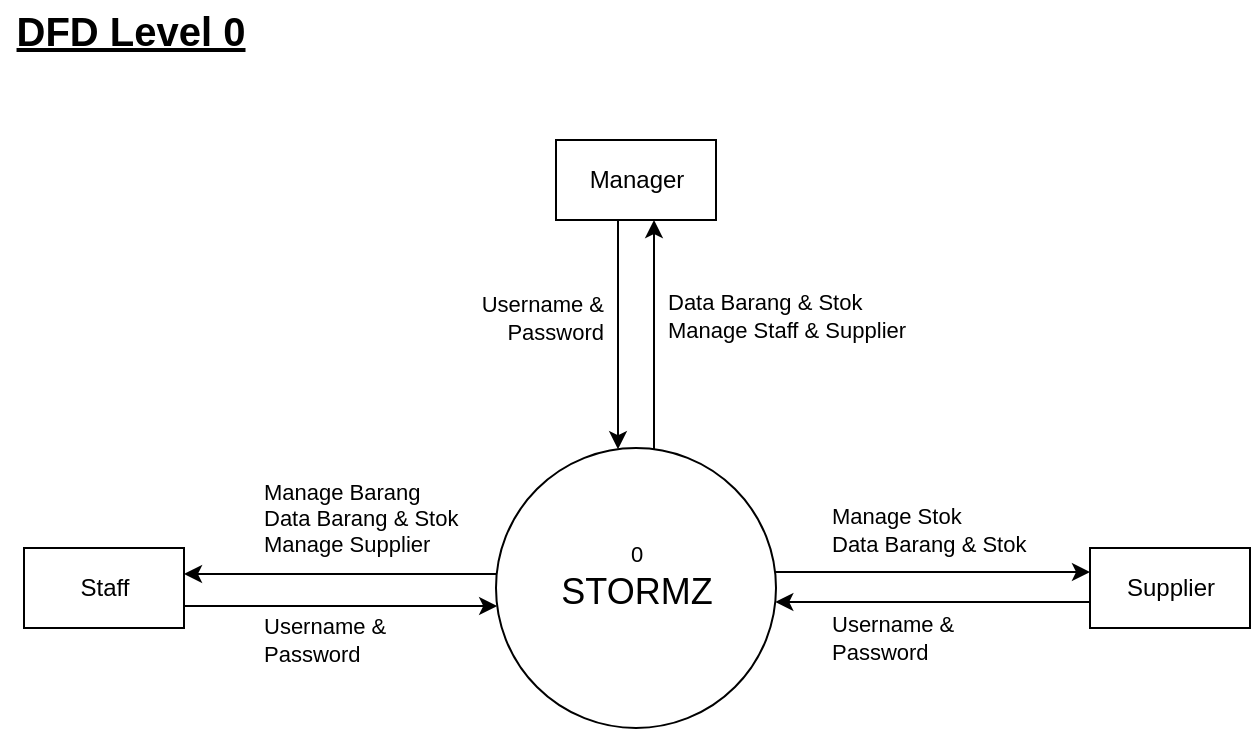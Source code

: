 <mxfile version="13.9.9" type="device" pages="5"><diagram id="FHvxOBt7of5YTOeRPzZu" name="Level 0"><mxGraphModel dx="1092" dy="504" grid="1" gridSize="10" guides="1" tooltips="1" connect="1" arrows="1" fold="1" page="0" pageScale="1" pageWidth="850" pageHeight="1100" math="0" shadow="0"><root><mxCell id="0"/><mxCell id="1" parent="0"/><mxCell id="6tpezRyLMS54D_x0qvCi-1" style="edgeStyle=orthogonalEdgeStyle;rounded=0;orthogonalLoop=1;jettySize=auto;html=1;" parent="1" source="L08l3dMcR2y_qDYhehfG-1" target="L08l3dMcR2y_qDYhehfG-14" edge="1"><mxGeometry relative="1" as="geometry"><Array as="points"><mxPoint x="349" y="216"/><mxPoint x="349" y="216"/></Array></mxGeometry></mxCell><mxCell id="6tpezRyLMS54D_x0qvCi-13" value="Username &amp;amp;&lt;br&gt;Password" style="edgeLabel;html=1;align=right;verticalAlign=middle;resizable=0;points=[];" parent="6tpezRyLMS54D_x0qvCi-1" vertex="1" connectable="0"><mxGeometry x="-0.207" relative="1" as="geometry"><mxPoint x="-6.97" y="3.48" as="offset"/></mxGeometry></mxCell><mxCell id="L08l3dMcR2y_qDYhehfG-1" value="Manager" style="html=1;dashed=0;whitespace=wrap;" parent="1" vertex="1"><mxGeometry x="318" y="110" width="80" height="40" as="geometry"/></mxCell><mxCell id="6tpezRyLMS54D_x0qvCi-3" style="edgeStyle=orthogonalEdgeStyle;rounded=0;orthogonalLoop=1;jettySize=auto;html=1;" parent="1" source="L08l3dMcR2y_qDYhehfG-2" target="L08l3dMcR2y_qDYhehfG-14" edge="1"><mxGeometry relative="1" as="geometry"><Array as="points"><mxPoint x="207" y="343"/><mxPoint x="207" y="343"/></Array></mxGeometry></mxCell><mxCell id="6tpezRyLMS54D_x0qvCi-8" value="Username &amp;amp;&lt;br&gt;Password" style="edgeLabel;html=1;align=left;verticalAlign=middle;resizable=0;points=[];" parent="6tpezRyLMS54D_x0qvCi-3" vertex="1" connectable="0"><mxGeometry x="0.198" y="-1" relative="1" as="geometry"><mxPoint x="-55.79" y="15.97" as="offset"/></mxGeometry></mxCell><mxCell id="L08l3dMcR2y_qDYhehfG-2" value="Staff" style="html=1;dashed=0;whitespace=wrap;" parent="1" vertex="1"><mxGeometry x="52" y="314" width="80" height="40" as="geometry"/></mxCell><mxCell id="6tpezRyLMS54D_x0qvCi-6" value="" style="edgeStyle=orthogonalEdgeStyle;rounded=0;orthogonalLoop=1;jettySize=auto;html=1;" parent="1" source="L08l3dMcR2y_qDYhehfG-3" target="L08l3dMcR2y_qDYhehfG-14" edge="1"><mxGeometry x="0.042" y="15" relative="1" as="geometry"><Array as="points"><mxPoint x="503" y="341"/><mxPoint x="503" y="341"/></Array><mxPoint as="offset"/></mxGeometry></mxCell><mxCell id="6tpezRyLMS54D_x0qvCi-11" value="Username &amp;amp;&lt;br&gt;Password" style="edgeLabel;html=1;align=left;verticalAlign=middle;resizable=0;points=[];" parent="6tpezRyLMS54D_x0qvCi-6" vertex="1" connectable="0"><mxGeometry x="-0.169" y="1" relative="1" as="geometry"><mxPoint x="-65.48" y="16.97" as="offset"/></mxGeometry></mxCell><mxCell id="L08l3dMcR2y_qDYhehfG-3" value="Supplier" style="html=1;dashed=0;whitespace=wrap;" parent="1" vertex="1"><mxGeometry x="585" y="314" width="80" height="40" as="geometry"/></mxCell><mxCell id="L08l3dMcR2y_qDYhehfG-4" value="DFD Level 0" style="text;html=1;align=center;verticalAlign=middle;resizable=0;points=[];autosize=1;fontSize=20;fontStyle=5" parent="1" vertex="1"><mxGeometry x="40" y="40" width="130" height="30" as="geometry"/></mxCell><mxCell id="6tpezRyLMS54D_x0qvCi-2" style="edgeStyle=orthogonalEdgeStyle;rounded=0;orthogonalLoop=1;jettySize=auto;html=1;" parent="1" source="L08l3dMcR2y_qDYhehfG-14" target="L08l3dMcR2y_qDYhehfG-1" edge="1"><mxGeometry relative="1" as="geometry"><Array as="points"><mxPoint x="367" y="209"/><mxPoint x="367" y="209"/></Array></mxGeometry></mxCell><mxCell id="6tpezRyLMS54D_x0qvCi-14" value="Data Barang &amp;amp; Stok&lt;br&gt;Manage Staff &amp;amp; Supplier" style="edgeLabel;html=1;align=left;verticalAlign=middle;resizable=0;points=[];" parent="6tpezRyLMS54D_x0qvCi-2" vertex="1" connectable="0"><mxGeometry x="0.146" y="-2" relative="1" as="geometry"><mxPoint x="2.97" y="-1.07" as="offset"/></mxGeometry></mxCell><mxCell id="6tpezRyLMS54D_x0qvCi-5" style="edgeStyle=orthogonalEdgeStyle;rounded=0;orthogonalLoop=1;jettySize=auto;html=1;" parent="1" source="L08l3dMcR2y_qDYhehfG-14" edge="1"><mxGeometry relative="1" as="geometry"><mxPoint x="132" y="327" as="targetPoint"/><Array as="points"><mxPoint x="132" y="327"/></Array></mxGeometry></mxCell><mxCell id="6tpezRyLMS54D_x0qvCi-9" value="Manage Barang&lt;br&gt;Data Barang &amp;amp; Stok&lt;br&gt;Manage Supplier" style="edgeLabel;html=1;align=left;verticalAlign=middle;resizable=0;points=[];" parent="6tpezRyLMS54D_x0qvCi-5" vertex="1" connectable="0"><mxGeometry x="-0.253" y="1" relative="1" as="geometry"><mxPoint x="-59.73" y="-29.03" as="offset"/></mxGeometry></mxCell><mxCell id="6tpezRyLMS54D_x0qvCi-7" value="" style="edgeStyle=orthogonalEdgeStyle;rounded=0;orthogonalLoop=1;jettySize=auto;html=1;" parent="1" source="L08l3dMcR2y_qDYhehfG-14" edge="1"><mxGeometry x="-0.004" y="12" relative="1" as="geometry"><mxPoint x="585" y="326" as="targetPoint"/><Array as="points"><mxPoint x="585" y="326"/></Array><mxPoint as="offset"/></mxGeometry></mxCell><mxCell id="6tpezRyLMS54D_x0qvCi-12" value="Manage Stok&lt;br&gt;Data Barang &amp;amp; Stok" style="edgeLabel;html=1;align=left;verticalAlign=middle;resizable=0;points=[];" parent="6tpezRyLMS54D_x0qvCi-7" vertex="1" connectable="0"><mxGeometry x="-0.094" relative="1" as="geometry"><mxPoint x="-44.58" y="-21" as="offset"/></mxGeometry></mxCell><mxCell id="L08l3dMcR2y_qDYhehfG-14" value="&lt;font style=&quot;line-height: 60%&quot;&gt;&lt;sup&gt;&lt;font style=&quot;font-size: 11px&quot;&gt;0&lt;/font&gt;&lt;/sup&gt;&lt;span style=&quot;line-height: 100%&quot;&gt;&lt;br&gt;&lt;font style=&quot;font-size: 18px&quot;&gt;STORMZ&lt;/font&gt;&lt;br&gt;&lt;/span&gt;&lt;/font&gt;" style="shape=ellipse;html=1;dashed=0;whitespace=wrap;perimeter=ellipsePerimeter;verticalAlign=middle;labelPosition=center;verticalLabelPosition=middle;align=center;labelBorderColor=none;spacingTop=-10;" parent="1" vertex="1"><mxGeometry x="288" y="264" width="140" height="140" as="geometry"/></mxCell></root></mxGraphModel></diagram><diagram id="f78MFFLU58AVMR8_jAeA" name="Level 1 Sub 0"><mxGraphModel dx="1092" dy="504" grid="1" gridSize="10" guides="1" tooltips="1" connect="1" arrows="1" fold="1" page="0" pageScale="1" pageWidth="850" pageHeight="1100" math="0" shadow="0"><root><mxCell id="Y4Qnoz7vpMHuQj-UgHrB-0"/><mxCell id="Y4Qnoz7vpMHuQj-UgHrB-1" parent="Y4Qnoz7vpMHuQj-UgHrB-0"/><mxCell id="Y4Qnoz7vpMHuQj-UgHrB-2" value="DFD Level 1 (Sub Process 0)" style="text;html=1;align=center;verticalAlign=middle;resizable=0;points=[];autosize=1;fontSize=20;fontStyle=5" parent="Y4Qnoz7vpMHuQj-UgHrB-1" vertex="1"><mxGeometry x="40" y="40" width="290" height="30" as="geometry"/></mxCell><mxCell id="xAUbIQ1e13kXzVeSm0HY-1" style="edgeStyle=orthogonalEdgeStyle;rounded=0;orthogonalLoop=1;jettySize=auto;html=1;entryX=0.5;entryY=0;entryDx=0;entryDy=0;" parent="Y4Qnoz7vpMHuQj-UgHrB-1" source="PbFv0o5CF85kYezNQ7JS-0" target="8ORQtaAga5JCYduWt8EJ-0" edge="1"><mxGeometry relative="1" as="geometry"/></mxCell><mxCell id="PbFv0o5CF85kYezNQ7JS-0" value="Manager" style="html=1;dashed=0;whitespace=wrap;" parent="Y4Qnoz7vpMHuQj-UgHrB-1" vertex="1"><mxGeometry x="360" y="140" width="80" height="40" as="geometry"/></mxCell><mxCell id="xAUbIQ1e13kXzVeSm0HY-3" style="edgeStyle=orthogonalEdgeStyle;rounded=0;orthogonalLoop=1;jettySize=auto;html=1;entryX=0;entryY=0.4;entryDx=0;entryDy=0;entryPerimeter=0;" parent="Y4Qnoz7vpMHuQj-UgHrB-1" source="PbFv0o5CF85kYezNQ7JS-1" target="8ORQtaAga5JCYduWt8EJ-0" edge="1"><mxGeometry relative="1" as="geometry"><Array as="points"><mxPoint x="130" y="296"/></Array></mxGeometry></mxCell><mxCell id="PbFv0o5CF85kYezNQ7JS-1" value="Staff" style="html=1;dashed=0;whitespace=wrap;" parent="Y4Qnoz7vpMHuQj-UgHrB-1" vertex="1"><mxGeometry x="90" y="140" width="80" height="40" as="geometry"/></mxCell><mxCell id="xAUbIQ1e13kXzVeSm0HY-5" style="edgeStyle=orthogonalEdgeStyle;rounded=0;orthogonalLoop=1;jettySize=auto;html=1;entryX=0.993;entryY=0.379;entryDx=0;entryDy=0;entryPerimeter=0;" parent="Y4Qnoz7vpMHuQj-UgHrB-1" source="PbFv0o5CF85kYezNQ7JS-2" target="8ORQtaAga5JCYduWt8EJ-0" edge="1"><mxGeometry relative="1" as="geometry"><Array as="points"><mxPoint x="670" y="293"/></Array></mxGeometry></mxCell><mxCell id="PbFv0o5CF85kYezNQ7JS-2" value="Supplier" style="html=1;dashed=0;whitespace=wrap;" parent="Y4Qnoz7vpMHuQj-UgHrB-1" vertex="1"><mxGeometry x="630" y="140" width="80" height="40" as="geometry"/></mxCell><mxCell id="xAUbIQ1e13kXzVeSm0HY-4" style="edgeStyle=orthogonalEdgeStyle;rounded=0;orthogonalLoop=1;jettySize=auto;html=1;entryX=0.5;entryY=0;entryDx=0;entryDy=0;" parent="Y4Qnoz7vpMHuQj-UgHrB-1" source="8ORQtaAga5JCYduWt8EJ-0" target="8ORQtaAga5JCYduWt8EJ-2" edge="1"><mxGeometry relative="1" as="geometry"/></mxCell><mxCell id="8ORQtaAga5JCYduWt8EJ-0" value="&lt;font style=&quot;line-height: 60%&quot;&gt;&lt;span style=&quot;line-height: 160%&quot;&gt;&lt;span style=&quot;font-size: 11px&quot;&gt;1&lt;/span&gt;&lt;br&gt;&lt;font style=&quot;font-size: 18px&quot;&gt;&lt;font&gt;Sign-In&lt;/font&gt;&lt;/font&gt;&lt;br&gt;&lt;/span&gt;&lt;/font&gt;" style="shape=ellipse;html=1;dashed=0;whitespace=wrap;perimeter=ellipsePerimeter;verticalAlign=middle;labelPosition=center;verticalLabelPosition=middle;align=center;labelBorderColor=none;spacingTop=-14;" parent="Y4Qnoz7vpMHuQj-UgHrB-1" vertex="1"><mxGeometry x="330" y="240" width="140" height="140" as="geometry"/></mxCell><mxCell id="8ORQtaAga5JCYduWt8EJ-2" value="&lt;font style=&quot;font-size: 18px&quot;&gt;1&amp;nbsp; &amp;nbsp; tb_user&lt;/font&gt;" style="html=1;dashed=0;whitespace=wrap;shape=mxgraph.dfd.dataStoreID;align=left;spacingLeft=3;points=[[0,0],[0.5,0],[1,0],[0,0.5],[1,0.5],[0,1],[0.5,1],[1,1]];fontSize=3;" parent="Y4Qnoz7vpMHuQj-UgHrB-1" vertex="1"><mxGeometry x="345.5" y="410" width="109" height="30" as="geometry"/></mxCell></root></mxGraphModel></diagram><diagram id="ThQd6tiaBeqEmxM4lrNM" name="Level 2 Sub 1"><mxGraphModel dx="2608" dy="1076" grid="1" gridSize="10" guides="1" tooltips="1" connect="1" arrows="1" fold="1" page="0" pageScale="1" pageWidth="850" pageHeight="1100" math="0" shadow="0"><root><mxCell id="JxGmNmbJtD4F2JA0Vycz-0"/><mxCell id="JxGmNmbJtD4F2JA0Vycz-1" parent="JxGmNmbJtD4F2JA0Vycz-0"/><mxCell id="P3GbTzdiP19wstF84NTk-0" value="DFD Level 2 (Sub Process 1)" style="text;html=1;align=center;verticalAlign=middle;resizable=0;points=[];autosize=1;fontSize=20;fontStyle=5" parent="JxGmNmbJtD4F2JA0Vycz-1" vertex="1"><mxGeometry x="30" y="40" width="290" height="30" as="geometry"/></mxCell><mxCell id="6CKaRoW5QneXA2bA7UHJ-2" value="&lt;font style=&quot;font-size: 18px&quot;&gt;1&amp;nbsp; &amp;nbsp; tb_user&lt;/font&gt;" style="html=1;dashed=0;whitespace=wrap;shape=mxgraph.dfd.dataStoreID;align=left;spacingLeft=3;points=[[0,0],[0.5,0],[1,0],[0,0.5],[1,0.5],[0,1],[0.5,1],[1,1]];fontSize=3;" parent="JxGmNmbJtD4F2JA0Vycz-1" vertex="1"><mxGeometry x="310" y="430" width="109" height="30" as="geometry"/></mxCell><mxCell id="sa0cs2AXIHlRYXKefYmh-10" style="edgeStyle=orthogonalEdgeStyle;rounded=0;orthogonalLoop=1;jettySize=auto;html=1;entryX=0.378;entryY=0.026;entryDx=0;entryDy=0;entryPerimeter=0;" parent="JxGmNmbJtD4F2JA0Vycz-1" source="6CKaRoW5QneXA2bA7UHJ-3" target="sa0cs2AXIHlRYXKefYmh-5" edge="1"><mxGeometry relative="1" as="geometry"/></mxCell><mxCell id="x7RMAu-hmIKOBQgaMJcg-1" style="edgeStyle=orthogonalEdgeStyle;rounded=0;orthogonalLoop=1;jettySize=auto;html=1;entryX=0;entryY=0.5;entryDx=0;entryDy=0;" parent="JxGmNmbJtD4F2JA0Vycz-1" source="6CKaRoW5QneXA2bA7UHJ-3" target="sa0cs2AXIHlRYXKefYmh-16" edge="1"><mxGeometry relative="1" as="geometry"/></mxCell><mxCell id="UT0qTamWSKg69ygJEpiW-5" style="edgeStyle=orthogonalEdgeStyle;rounded=0;orthogonalLoop=1;jettySize=auto;html=1;entryX=-0.005;entryY=0.556;entryDx=0;entryDy=0;entryPerimeter=0;exitX=0;exitY=0.5;exitDx=0;exitDy=0;" parent="JxGmNmbJtD4F2JA0Vycz-1" source="6CKaRoW5QneXA2bA7UHJ-3" target="sa0cs2AXIHlRYXKefYmh-28" edge="1"><mxGeometry relative="1" as="geometry"><mxPoint x="55" y="405" as="sourcePoint"/><mxPoint x="400" y="780" as="targetPoint"/><Array as="points"><mxPoint x="30" y="265"/><mxPoint x="30" y="771"/></Array></mxGeometry></mxCell><mxCell id="6CKaRoW5QneXA2bA7UHJ-3" value="&lt;font style=&quot;line-height: 60%&quot;&gt;&lt;span style=&quot;line-height: 160%&quot;&gt;&lt;span style=&quot;font-size: 11px&quot;&gt;2&lt;/span&gt;&lt;br&gt;&lt;font style=&quot;font-size: 18px&quot;&gt;&lt;font&gt;Sign-In&lt;br&gt;&lt;/font&gt;Staff&lt;/font&gt;&lt;br&gt;&lt;/span&gt;&lt;/font&gt;" style="shape=ellipse;html=1;dashed=0;whitespace=wrap;perimeter=ellipsePerimeter;verticalAlign=middle;labelPosition=center;verticalLabelPosition=middle;align=center;labelBorderColor=none;spacingTop=-8;" parent="JxGmNmbJtD4F2JA0Vycz-1" vertex="1"><mxGeometry x="55" y="210" width="110" height="110" as="geometry"/></mxCell><mxCell id="sa0cs2AXIHlRYXKefYmh-8" style="edgeStyle=orthogonalEdgeStyle;rounded=0;orthogonalLoop=1;jettySize=auto;html=1;entryX=0.5;entryY=0;entryDx=0;entryDy=0;" parent="JxGmNmbJtD4F2JA0Vycz-1" source="sa0cs2AXIHlRYXKefYmh-0" target="sa0cs2AXIHlRYXKefYmh-3" edge="1"><mxGeometry relative="1" as="geometry"/></mxCell><mxCell id="sa0cs2AXIHlRYXKefYmh-0" value="Manager" style="html=1;dashed=0;whitespace=wrap;" parent="JxGmNmbJtD4F2JA0Vycz-1" vertex="1"><mxGeometry x="385" y="120" width="80" height="40" as="geometry"/></mxCell><mxCell id="sa0cs2AXIHlRYXKefYmh-7" style="edgeStyle=orthogonalEdgeStyle;rounded=0;orthogonalLoop=1;jettySize=auto;html=1;entryX=0.5;entryY=0;entryDx=0;entryDy=0;" parent="JxGmNmbJtD4F2JA0Vycz-1" source="sa0cs2AXIHlRYXKefYmh-1" target="6CKaRoW5QneXA2bA7UHJ-3" edge="1"><mxGeometry relative="1" as="geometry"/></mxCell><mxCell id="sa0cs2AXIHlRYXKefYmh-1" value="Staff" style="html=1;dashed=0;whitespace=wrap;" parent="JxGmNmbJtD4F2JA0Vycz-1" vertex="1"><mxGeometry x="70" y="120" width="80" height="40" as="geometry"/></mxCell><mxCell id="sa0cs2AXIHlRYXKefYmh-9" style="edgeStyle=orthogonalEdgeStyle;rounded=0;orthogonalLoop=1;jettySize=auto;html=1;entryX=0.5;entryY=0;entryDx=0;entryDy=0;" parent="JxGmNmbJtD4F2JA0Vycz-1" source="sa0cs2AXIHlRYXKefYmh-2" target="sa0cs2AXIHlRYXKefYmh-4" edge="1"><mxGeometry relative="1" as="geometry"/></mxCell><mxCell id="sa0cs2AXIHlRYXKefYmh-2" value="Supplier" style="html=1;dashed=0;whitespace=wrap;" parent="JxGmNmbJtD4F2JA0Vycz-1" vertex="1"><mxGeometry x="700" y="120" width="80" height="40" as="geometry"/></mxCell><mxCell id="sa0cs2AXIHlRYXKefYmh-12" style="edgeStyle=orthogonalEdgeStyle;rounded=0;orthogonalLoop=1;jettySize=auto;html=1;entryX=0.625;entryY=0.013;entryDx=0;entryDy=0;entryPerimeter=0;" parent="JxGmNmbJtD4F2JA0Vycz-1" source="sa0cs2AXIHlRYXKefYmh-3" target="sa0cs2AXIHlRYXKefYmh-5" edge="1"><mxGeometry relative="1" as="geometry"/></mxCell><mxCell id="sa0cs2AXIHlRYXKefYmh-13" style="edgeStyle=orthogonalEdgeStyle;rounded=0;orthogonalLoop=1;jettySize=auto;html=1;" parent="JxGmNmbJtD4F2JA0Vycz-1" source="sa0cs2AXIHlRYXKefYmh-3" target="sa0cs2AXIHlRYXKefYmh-6" edge="1"><mxGeometry relative="1" as="geometry"><Array as="points"><mxPoint x="535" y="265"/></Array></mxGeometry></mxCell><mxCell id="sa0cs2AXIHlRYXKefYmh-3" value="&lt;font style=&quot;line-height: 60%&quot;&gt;&lt;span style=&quot;line-height: 160%&quot;&gt;&lt;span style=&quot;font-size: 11px&quot;&gt;3&lt;/span&gt;&lt;br&gt;&lt;font style=&quot;font-size: 18px&quot;&gt;&lt;font&gt;Sign-In&lt;br&gt;&lt;/font&gt;Manager&lt;/font&gt;&lt;br&gt;&lt;/span&gt;&lt;/font&gt;" style="shape=ellipse;html=1;dashed=0;whitespace=wrap;perimeter=ellipsePerimeter;verticalAlign=middle;labelPosition=center;verticalLabelPosition=middle;align=center;labelBorderColor=none;spacingTop=-8;" parent="JxGmNmbJtD4F2JA0Vycz-1" vertex="1"><mxGeometry x="370" y="210" width="110" height="110" as="geometry"/></mxCell><mxCell id="UT0qTamWSKg69ygJEpiW-7" style="edgeStyle=orthogonalEdgeStyle;rounded=0;orthogonalLoop=1;jettySize=auto;html=1;entryX=0.5;entryY=0;entryDx=0;entryDy=0;exitX=0.5;exitY=1;exitDx=0;exitDy=0;" parent="JxGmNmbJtD4F2JA0Vycz-1" source="sa0cs2AXIHlRYXKefYmh-4" target="sa0cs2AXIHlRYXKefYmh-28" edge="1"><mxGeometry relative="1" as="geometry"><mxPoint x="740" y="390" as="sourcePoint"/><Array as="points"><mxPoint x="740" y="670"/><mxPoint x="455" y="670"/></Array></mxGeometry></mxCell><mxCell id="sa0cs2AXIHlRYXKefYmh-4" value="&lt;font style=&quot;line-height: 60%&quot;&gt;&lt;span style=&quot;line-height: 160%&quot;&gt;&lt;span style=&quot;font-size: 11px&quot;&gt;4&lt;/span&gt;&lt;br&gt;&lt;font style=&quot;font-size: 18px&quot;&gt;&lt;font&gt;Sign-In&lt;br&gt;&lt;/font&gt;Supllier&lt;/font&gt;&lt;br&gt;&lt;/span&gt;&lt;/font&gt;" style="shape=ellipse;html=1;dashed=0;whitespace=wrap;perimeter=ellipsePerimeter;verticalAlign=middle;labelPosition=center;verticalLabelPosition=middle;align=center;labelBorderColor=none;spacingTop=-8;" parent="JxGmNmbJtD4F2JA0Vycz-1" vertex="1"><mxGeometry x="685" y="210" width="110" height="110" as="geometry"/></mxCell><mxCell id="sa0cs2AXIHlRYXKefYmh-14" style="edgeStyle=orthogonalEdgeStyle;rounded=0;orthogonalLoop=1;jettySize=auto;html=1;" parent="JxGmNmbJtD4F2JA0Vycz-1" source="sa0cs2AXIHlRYXKefYmh-5" edge="1"><mxGeometry relative="1" as="geometry"><mxPoint x="350" y="430" as="targetPoint"/><Array as="points"><mxPoint x="350" y="395"/><mxPoint x="350" y="430"/></Array></mxGeometry></mxCell><mxCell id="sa0cs2AXIHlRYXKefYmh-5" value="&lt;font style=&quot;line-height: 60%&quot;&gt;&lt;span style=&quot;line-height: 160%&quot;&gt;&lt;span style=&quot;font-size: 11px&quot;&gt;5&lt;/span&gt;&lt;br&gt;&lt;font style=&quot;font-size: 18px&quot;&gt;&lt;font&gt;Manage&lt;br&gt;&lt;/font&gt;Supplier&lt;/font&gt;&lt;br&gt;&lt;/span&gt;&lt;/font&gt;" style="shape=ellipse;html=1;dashed=0;whitespace=wrap;perimeter=ellipsePerimeter;verticalAlign=middle;labelPosition=center;verticalLabelPosition=middle;align=center;labelBorderColor=none;spacingTop=-8;" parent="JxGmNmbJtD4F2JA0Vycz-1" vertex="1"><mxGeometry x="170" y="340" width="110" height="110" as="geometry"/></mxCell><mxCell id="sa0cs2AXIHlRYXKefYmh-15" style="edgeStyle=orthogonalEdgeStyle;rounded=0;orthogonalLoop=1;jettySize=auto;html=1;entryX=0.657;entryY=-0.01;entryDx=0;entryDy=0;entryPerimeter=0;" parent="JxGmNmbJtD4F2JA0Vycz-1" source="sa0cs2AXIHlRYXKefYmh-6" target="6CKaRoW5QneXA2bA7UHJ-2" edge="1"><mxGeometry relative="1" as="geometry"/></mxCell><mxCell id="sa0cs2AXIHlRYXKefYmh-6" value="&lt;font style=&quot;line-height: 60%&quot;&gt;&lt;span style=&quot;line-height: 160%&quot;&gt;&lt;span style=&quot;font-size: 11px&quot;&gt;6&lt;/span&gt;&lt;br&gt;&lt;font style=&quot;font-size: 18px&quot;&gt;&lt;font&gt;Manage&lt;br&gt;&lt;/font&gt;Staff&lt;/font&gt;&lt;br&gt;&lt;/span&gt;&lt;/font&gt;" style="shape=ellipse;html=1;dashed=0;whitespace=wrap;perimeter=ellipsePerimeter;verticalAlign=middle;labelPosition=center;verticalLabelPosition=middle;align=center;labelBorderColor=none;spacingTop=-8;" parent="JxGmNmbJtD4F2JA0Vycz-1" vertex="1"><mxGeometry x="480" y="340" width="110" height="110" as="geometry"/></mxCell><mxCell id="sa0cs2AXIHlRYXKefYmh-22" style="edgeStyle=orthogonalEdgeStyle;rounded=0;orthogonalLoop=1;jettySize=auto;html=1;entryX=0.5;entryY=0;entryDx=0;entryDy=0;" parent="JxGmNmbJtD4F2JA0Vycz-1" source="sa0cs2AXIHlRYXKefYmh-16" target="sa0cs2AXIHlRYXKefYmh-21" edge="1"><mxGeometry relative="1" as="geometry"/></mxCell><mxCell id="sa0cs2AXIHlRYXKefYmh-16" value="&lt;font style=&quot;line-height: 60%&quot;&gt;&lt;span style=&quot;line-height: 160%&quot;&gt;&lt;span style=&quot;font-size: 11px&quot;&gt;7&lt;/span&gt;&lt;br&gt;&lt;font style=&quot;font-size: 18px&quot;&gt;&lt;font&gt;Manage&lt;br&gt;&lt;/font&gt;Barang&lt;/font&gt;&lt;br&gt;&lt;/span&gt;&lt;/font&gt;" style="shape=ellipse;html=1;dashed=0;whitespace=wrap;perimeter=ellipsePerimeter;verticalAlign=middle;labelPosition=center;verticalLabelPosition=middle;align=center;labelBorderColor=none;spacingTop=-8;" parent="JxGmNmbJtD4F2JA0Vycz-1" vertex="1"><mxGeometry x="129.75" y="500" width="110" height="110" as="geometry"/></mxCell><mxCell id="sa0cs2AXIHlRYXKefYmh-21" value="&lt;font style=&quot;font-size: 18px&quot;&gt;2&amp;nbsp; &amp;nbsp; tb_barang&lt;/font&gt;" style="html=1;dashed=0;whitespace=wrap;shape=mxgraph.dfd.dataStoreID;align=left;spacingLeft=3;points=[[0,0],[0.5,0],[1,0],[0,0.5],[1,0.5],[0,1],[0.5,1],[1,1]];fontSize=3;" parent="JxGmNmbJtD4F2JA0Vycz-1" vertex="1"><mxGeometry x="120" y="640" width="129.5" height="30" as="geometry"/></mxCell><mxCell id="UT0qTamWSKg69ygJEpiW-3" style="edgeStyle=orthogonalEdgeStyle;rounded=0;orthogonalLoop=1;jettySize=auto;html=1;entryX=0.5;entryY=0;entryDx=0;entryDy=0;" parent="JxGmNmbJtD4F2JA0Vycz-1" source="sa0cs2AXIHlRYXKefYmh-28" target="UT0qTamWSKg69ygJEpiW-0" edge="1"><mxGeometry relative="1" as="geometry"><Array as="points"><mxPoint x="440" y="851"/><mxPoint x="388" y="851"/></Array></mxGeometry></mxCell><mxCell id="UT0qTamWSKg69ygJEpiW-4" style="edgeStyle=orthogonalEdgeStyle;rounded=0;orthogonalLoop=1;jettySize=auto;html=1;" parent="JxGmNmbJtD4F2JA0Vycz-1" source="sa0cs2AXIHlRYXKefYmh-28" target="UT0qTamWSKg69ygJEpiW-2" edge="1"><mxGeometry relative="1" as="geometry"><Array as="points"><mxPoint x="470" y="851"/><mxPoint x="584" y="851"/></Array></mxGeometry></mxCell><mxCell id="2CwiCggbG6XkZxjwecy2-3" style="edgeStyle=orthogonalEdgeStyle;rounded=0;jumpStyle=arc;jumpSize=10;orthogonalLoop=1;jettySize=auto;html=1;" parent="JxGmNmbJtD4F2JA0Vycz-1" target="2CwiCggbG6XkZxjwecy2-0" edge="1"><mxGeometry relative="1" as="geometry"><mxPoint x="406" y="750" as="sourcePoint"/><Array as="points"><mxPoint x="365" y="750"/></Array></mxGeometry></mxCell><mxCell id="sa0cs2AXIHlRYXKefYmh-28" value="&lt;font style=&quot;line-height: 60%&quot;&gt;&lt;span style=&quot;line-height: 160%&quot;&gt;&lt;span style=&quot;font-size: 11px&quot;&gt;8&lt;/span&gt;&lt;br&gt;&lt;font style=&quot;font-size: 18px&quot;&gt;Transaksi&lt;/font&gt;&lt;br&gt;&lt;/span&gt;&lt;/font&gt;" style="shape=ellipse;html=1;dashed=0;whitespace=wrap;perimeter=ellipsePerimeter;verticalAlign=middle;labelPosition=center;verticalLabelPosition=middle;align=center;labelBorderColor=none;spacingTop=-8;" parent="JxGmNmbJtD4F2JA0Vycz-1" vertex="1"><mxGeometry x="400" y="710" width="110" height="110" as="geometry"/></mxCell><mxCell id="UT0qTamWSKg69ygJEpiW-0" value="&lt;font style=&quot;font-size: 18px&quot;&gt;3&amp;nbsp; &amp;nbsp; tb_transaksi&lt;/font&gt;" style="html=1;dashed=0;whitespace=wrap;shape=mxgraph.dfd.dataStoreID;align=left;spacingLeft=3;points=[[0,0],[0.5,0],[1,0],[0,0.5],[1,0.5],[0,1],[0.5,1],[1,1]];fontSize=3;" parent="JxGmNmbJtD4F2JA0Vycz-1" vertex="1"><mxGeometry x="320" y="882" width="135" height="30" as="geometry"/></mxCell><mxCell id="UT0qTamWSKg69ygJEpiW-2" value="&lt;font style=&quot;font-size: 18px&quot;&gt;4&amp;nbsp; &amp;nbsp; tb_transaksi_detail&lt;/font&gt;" style="html=1;dashed=0;whitespace=wrap;shape=mxgraph.dfd.dataStoreID;align=left;spacingLeft=3;points=[[0,0],[0.5,0],[1,0],[0,0.5],[1,0.5],[0,1],[0.5,1],[1,1]];fontSize=3;" parent="JxGmNmbJtD4F2JA0Vycz-1" vertex="1"><mxGeometry x="490" y="882" width="187" height="30" as="geometry"/></mxCell><mxCell id="UT0qTamWSKg69ygJEpiW-8" style="edgeStyle=orthogonalEdgeStyle;rounded=0;orthogonalLoop=1;jettySize=auto;html=1;entryX=1;entryY=0.5;entryDx=0;entryDy=0;jumpStyle=arc;jumpSize=10;" parent="JxGmNmbJtD4F2JA0Vycz-1" source="sa0cs2AXIHlRYXKefYmh-28" target="sa0cs2AXIHlRYXKefYmh-1" edge="1"><mxGeometry relative="1" as="geometry"><mxPoint x="150" y="210" as="targetPoint"/><Array as="points"><mxPoint x="610" y="740"/><mxPoint x="610" y="180"/><mxPoint x="260" y="180"/><mxPoint x="260" y="140"/></Array></mxGeometry></mxCell><mxCell id="UT0qTamWSKg69ygJEpiW-9" style="edgeStyle=orthogonalEdgeStyle;rounded=0;orthogonalLoop=1;jettySize=auto;html=1;entryX=1;entryY=0.5;entryDx=0;entryDy=0;jumpSize=10;jumpStyle=arc;" parent="JxGmNmbJtD4F2JA0Vycz-1" source="sa0cs2AXIHlRYXKefYmh-28" target="sa0cs2AXIHlRYXKefYmh-0" edge="1"><mxGeometry relative="1" as="geometry"><mxPoint x="465" y="210" as="targetPoint"/><Array as="points"><mxPoint x="640" y="765"/><mxPoint x="640" y="140"/></Array></mxGeometry></mxCell><mxCell id="UT0qTamWSKg69ygJEpiW-10" style="edgeStyle=orthogonalEdgeStyle;rounded=0;orthogonalLoop=1;jettySize=auto;html=1;entryX=0;entryY=0.5;entryDx=0;entryDy=0;jumpStyle=arc;jumpSize=10;" parent="JxGmNmbJtD4F2JA0Vycz-1" source="sa0cs2AXIHlRYXKefYmh-28" target="sa0cs2AXIHlRYXKefYmh-2" edge="1"><mxGeometry relative="1" as="geometry"><mxPoint x="700" y="210" as="targetPoint"/><Array as="points"><mxPoint x="670" y="790"/><mxPoint x="670" y="140"/></Array></mxGeometry></mxCell><mxCell id="2CwiCggbG6XkZxjwecy2-2" style="edgeStyle=orthogonalEdgeStyle;rounded=0;jumpStyle=arc;jumpSize=10;orthogonalLoop=1;jettySize=auto;html=1;entryX=0.5;entryY=0;entryDx=0;entryDy=0;" parent="JxGmNmbJtD4F2JA0Vycz-1" source="2CwiCggbG6XkZxjwecy2-0" target="2CwiCggbG6XkZxjwecy2-1" edge="1"><mxGeometry relative="1" as="geometry"/></mxCell><mxCell id="2CwiCggbG6XkZxjwecy2-4" style="edgeStyle=orthogonalEdgeStyle;rounded=0;jumpStyle=arc;jumpSize=10;orthogonalLoop=1;jettySize=auto;html=1;" parent="JxGmNmbJtD4F2JA0Vycz-1" source="2CwiCggbG6XkZxjwecy2-0" target="sa0cs2AXIHlRYXKefYmh-16" edge="1"><mxGeometry relative="1" as="geometry"/></mxCell><mxCell id="2CwiCggbG6XkZxjwecy2-0" value="&lt;font style=&quot;line-height: 60%&quot;&gt;&lt;span style=&quot;line-height: 160%&quot;&gt;&lt;span style=&quot;font-size: 11px&quot;&gt;9&lt;/span&gt;&lt;br&gt;&lt;span style=&quot;font-size: 18px&quot;&gt;Update&lt;br&gt;&lt;/span&gt;&lt;font style=&quot;font-size: 18px&quot;&gt;Stok&lt;/font&gt;&lt;br&gt;&lt;/span&gt;&lt;/font&gt;" style="shape=ellipse;html=1;dashed=0;whitespace=wrap;perimeter=ellipsePerimeter;verticalAlign=middle;labelPosition=center;verticalLabelPosition=middle;align=center;labelBorderColor=none;spacingTop=-8;" parent="JxGmNmbJtD4F2JA0Vycz-1" vertex="1"><mxGeometry x="310" y="500" width="110" height="110" as="geometry"/></mxCell><mxCell id="2CwiCggbG6XkZxjwecy2-1" value="&lt;font style=&quot;font-size: 18px&quot;&gt;5&amp;nbsp; &amp;nbsp; tb_stok&lt;/font&gt;" style="html=1;dashed=0;whitespace=wrap;shape=mxgraph.dfd.dataStoreID;align=left;spacingLeft=3;points=[[0,0],[0.5,0],[1,0],[0,0.5],[1,0.5],[0,1],[0.5,1],[1,1]];fontSize=3;" parent="JxGmNmbJtD4F2JA0Vycz-1" vertex="1"><mxGeometry x="450" y="580" width="100" height="30" as="geometry"/></mxCell></root></mxGraphModel></diagram><diagram id="tTL-GJPVhe44ksFNJ62e" name="Level 3 Sub 7"><mxGraphModel dx="852" dy="504" grid="1" gridSize="10" guides="1" tooltips="1" connect="1" arrows="1" fold="1" page="0" pageScale="1" pageWidth="850" pageHeight="1100" math="0" shadow="0"><root><mxCell id="oXWCfvNCHqsbQoqxqWc0-0"/><mxCell id="oXWCfvNCHqsbQoqxqWc0-1" parent="oXWCfvNCHqsbQoqxqWc0-0"/><mxCell id="dwAKTF6Xcp9h0eHI1H5W-0" value="DFD Level 3 (Sub Process 7)" style="text;html=1;align=center;verticalAlign=middle;resizable=0;points=[];autosize=1;fontSize=20;fontStyle=5" parent="oXWCfvNCHqsbQoqxqWc0-1" vertex="1"><mxGeometry x="45" y="40" width="290" height="30" as="geometry"/></mxCell><mxCell id="gBu-mcliDEx_nkAOQ-Sx-0" value="&lt;font style=&quot;font-size: 18px&quot;&gt;2&amp;nbsp; &amp;nbsp; tb_barang&lt;/font&gt;" style="html=1;dashed=0;whitespace=wrap;shape=mxgraph.dfd.dataStoreID;align=left;spacingLeft=3;points=[[0,0],[0.5,0],[1,0],[0,0.5],[1,0.5],[0,1],[0.5,1],[1,1]];fontSize=3;" parent="oXWCfvNCHqsbQoqxqWc0-1" vertex="1"><mxGeometry x="360" y="130" width="130" height="30" as="geometry"/></mxCell><mxCell id="gBu-mcliDEx_nkAOQ-Sx-4" style="rounded=0;comic=0;sketch=0;jumpStyle=arc;jumpSize=15;orthogonalLoop=1;jettySize=auto;html=1;entryX=0.5;entryY=1;entryDx=0;entryDy=0;shadow=0;startArrow=none;startFill=0;strokeWidth=1;fontSize=3;" parent="oXWCfvNCHqsbQoqxqWc0-1" source="gBu-mcliDEx_nkAOQ-Sx-1" target="gBu-mcliDEx_nkAOQ-Sx-0" edge="1"><mxGeometry relative="1" as="geometry"/></mxCell><mxCell id="gBu-mcliDEx_nkAOQ-Sx-1" value="&lt;font style=&quot;line-height: 60%&quot;&gt;&lt;span style=&quot;line-height: 160%&quot;&gt;&lt;span style=&quot;font-size: 11px&quot;&gt;10&lt;/span&gt;&lt;br&gt;&lt;font style=&quot;font-size: 18px&quot;&gt;&lt;font&gt;CRUD&lt;br&gt;&lt;/font&gt;Barang&lt;/font&gt;&lt;br&gt;&lt;/span&gt;&lt;/font&gt;" style="shape=ellipse;html=1;dashed=0;whitespace=wrap;perimeter=ellipsePerimeter;verticalAlign=middle;labelPosition=center;verticalLabelPosition=middle;align=center;labelBorderColor=none;spacingTop=-8;" parent="oXWCfvNCHqsbQoqxqWc0-1" vertex="1"><mxGeometry x="370" y="200" width="110" height="110" as="geometry"/></mxCell><mxCell id="KoZVFqw90XjCUGixbNW7-11" style="edgeStyle=orthogonalEdgeStyle;rounded=0;orthogonalLoop=1;jettySize=auto;html=1;entryX=0.5;entryY=1;entryDx=0;entryDy=0;" parent="oXWCfvNCHqsbQoqxqWc0-1" source="gBu-mcliDEx_nkAOQ-Sx-5" target="KoZVFqw90XjCUGixbNW7-6" edge="1"><mxGeometry relative="1" as="geometry"><Array as="points"><mxPoint x="275" y="370"/></Array></mxGeometry></mxCell><mxCell id="KoZVFqw90XjCUGixbNW7-13" style="edgeStyle=orthogonalEdgeStyle;rounded=0;orthogonalLoop=1;jettySize=auto;html=1;entryX=0.443;entryY=1.013;entryDx=0;entryDy=0;entryPerimeter=0;" parent="oXWCfvNCHqsbQoqxqWc0-1" source="gBu-mcliDEx_nkAOQ-Sx-5" target="gBu-mcliDEx_nkAOQ-Sx-1" edge="1"><mxGeometry relative="1" as="geometry"/></mxCell><mxCell id="gBu-mcliDEx_nkAOQ-Sx-5" value="&lt;font style=&quot;line-height: 60%&quot;&gt;&lt;span style=&quot;line-height: 160%&quot;&gt;&lt;span style=&quot;font-size: 11px&quot;&gt;11&lt;/span&gt;&lt;br&gt;&lt;font style=&quot;font-size: 18px&quot;&gt;&lt;font&gt;CRUD&lt;br&gt;&lt;/font&gt;Merk&lt;/font&gt;&lt;br&gt;&lt;/span&gt;&lt;/font&gt;" style="shape=ellipse;html=1;dashed=0;whitespace=wrap;perimeter=ellipsePerimeter;verticalAlign=middle;labelPosition=center;verticalLabelPosition=middle;align=center;labelBorderColor=none;spacingTop=-8;" parent="oXWCfvNCHqsbQoqxqWc0-1" vertex="1"><mxGeometry x="150" y="340" width="110" height="110" as="geometry"/></mxCell><mxCell id="KoZVFqw90XjCUGixbNW7-10" style="edgeStyle=orthogonalEdgeStyle;rounded=0;orthogonalLoop=1;jettySize=auto;html=1;entryX=0.464;entryY=0;entryDx=0;entryDy=0;entryPerimeter=0;" parent="oXWCfvNCHqsbQoqxqWc0-1" source="XfZ0hdNF19_2AEfqppzl-0" edge="1"><mxGeometry relative="1" as="geometry"><mxPoint x="434.96" y="570" as="targetPoint"/></mxGeometry></mxCell><mxCell id="KoZVFqw90XjCUGixbNW7-12" style="edgeStyle=orthogonalEdgeStyle;rounded=0;orthogonalLoop=1;jettySize=auto;html=1;entryX=0.5;entryY=1;entryDx=0;entryDy=0;" parent="oXWCfvNCHqsbQoqxqWc0-1" source="XfZ0hdNF19_2AEfqppzl-0" edge="1"><mxGeometry relative="1" as="geometry"><mxPoint x="435" y="310" as="targetPoint"/></mxGeometry></mxCell><mxCell id="NBydjvzJU2fDHPgtDWtW-1" style="edgeStyle=orthogonalEdgeStyle;rounded=0;orthogonalLoop=1;jettySize=auto;html=1;entryX=0.5;entryY=0;entryDx=0;entryDy=0;" parent="oXWCfvNCHqsbQoqxqWc0-1" source="XfZ0hdNF19_2AEfqppzl-0" target="NBydjvzJU2fDHPgtDWtW-0" edge="1"><mxGeometry relative="1" as="geometry"/></mxCell><mxCell id="XfZ0hdNF19_2AEfqppzl-0" value="&lt;font style=&quot;line-height: 60%&quot;&gt;&lt;span style=&quot;line-height: 160%&quot;&gt;&lt;span style=&quot;font-size: 11px&quot;&gt;12&lt;/span&gt;&lt;br&gt;&lt;font style=&quot;font-size: 18px&quot;&gt;&lt;font&gt;CRUD&lt;br&gt;&lt;/font&gt;Kategori&lt;/font&gt;&lt;br&gt;&lt;/span&gt;&lt;/font&gt;" style="shape=ellipse;html=1;dashed=0;whitespace=wrap;perimeter=ellipsePerimeter;verticalAlign=middle;labelPosition=center;verticalLabelPosition=middle;align=center;labelBorderColor=none;spacingTop=-8;" parent="oXWCfvNCHqsbQoqxqWc0-1" vertex="1"><mxGeometry x="380" y="430" width="110" height="110" as="geometry"/></mxCell><mxCell id="KoZVFqw90XjCUGixbNW7-14" style="edgeStyle=orthogonalEdgeStyle;rounded=0;orthogonalLoop=1;jettySize=auto;html=1;entryX=0;entryY=0.5;entryDx=0;entryDy=0;" parent="oXWCfvNCHqsbQoqxqWc0-1" source="KoZVFqw90XjCUGixbNW7-0" target="gBu-mcliDEx_nkAOQ-Sx-1" edge="1"><mxGeometry relative="1" as="geometry"><Array as="points"><mxPoint x="145" y="255"/></Array></mxGeometry></mxCell><mxCell id="KoZVFqw90XjCUGixbNW7-15" style="edgeStyle=orthogonalEdgeStyle;rounded=0;orthogonalLoop=1;jettySize=auto;html=1;entryX=0;entryY=0.5;entryDx=0;entryDy=0;" parent="oXWCfvNCHqsbQoqxqWc0-1" source="KoZVFqw90XjCUGixbNW7-0" target="gBu-mcliDEx_nkAOQ-Sx-5" edge="1"><mxGeometry relative="1" as="geometry"><Array as="points"><mxPoint x="100" y="165"/><mxPoint x="100" y="395"/></Array></mxGeometry></mxCell><mxCell id="KoZVFqw90XjCUGixbNW7-16" style="edgeStyle=orthogonalEdgeStyle;rounded=0;orthogonalLoop=1;jettySize=auto;html=1;entryX=0;entryY=0.5;entryDx=0;entryDy=0;" parent="oXWCfvNCHqsbQoqxqWc0-1" source="KoZVFqw90XjCUGixbNW7-0" target="XfZ0hdNF19_2AEfqppzl-0" edge="1"><mxGeometry relative="1" as="geometry"><Array as="points"><mxPoint x="145" y="150"/><mxPoint x="80" y="150"/><mxPoint x="80" y="485"/></Array></mxGeometry></mxCell><mxCell id="KoZVFqw90XjCUGixbNW7-0" value="" style="shape=ellipse;html=1;dashed=0;whitespace=wrap;perimeter=ellipsePerimeter;" parent="oXWCfvNCHqsbQoqxqWc0-1" vertex="1"><mxGeometry x="140" y="160" width="10" height="10" as="geometry"/></mxCell><mxCell id="KoZVFqw90XjCUGixbNW7-1" value="&lt;font style=&quot;font-size: 12px&quot;&gt;Sign-In&amp;nbsp;&lt;br&gt;Staff&lt;/font&gt;" style="text;html=1;strokeColor=none;fillColor=none;align=center;verticalAlign=middle;whiteSpace=wrap;rounded=0;" parent="oXWCfvNCHqsbQoqxqWc0-1" vertex="1"><mxGeometry x="150" y="135" width="60" height="20" as="geometry"/></mxCell><mxCell id="KoZVFqw90XjCUGixbNW7-17" style="edgeStyle=orthogonalEdgeStyle;rounded=0;orthogonalLoop=1;jettySize=auto;html=1;" parent="oXWCfvNCHqsbQoqxqWc0-1" source="KoZVFqw90XjCUGixbNW7-2" edge="1"><mxGeometry relative="1" as="geometry"><mxPoint x="480" y="250" as="targetPoint"/><Array as="points"><mxPoint x="605" y="250"/><mxPoint x="480" y="250"/></Array></mxGeometry></mxCell><mxCell id="KoZVFqw90XjCUGixbNW7-2" value="" style="shape=ellipse;html=1;dashed=0;whitespace=wrap;perimeter=ellipsePerimeter;" parent="oXWCfvNCHqsbQoqxqWc0-1" vertex="1"><mxGeometry x="600" y="185" width="10" height="10" as="geometry"/></mxCell><mxCell id="KoZVFqw90XjCUGixbNW7-3" value="&lt;font style=&quot;font-size: 12px&quot;&gt;Update&lt;br&gt;Stok&lt;br&gt;&lt;/font&gt;" style="text;html=1;strokeColor=none;fillColor=none;align=center;verticalAlign=middle;whiteSpace=wrap;rounded=0;" parent="oXWCfvNCHqsbQoqxqWc0-1" vertex="1"><mxGeometry x="610" y="160" width="60" height="20" as="geometry"/></mxCell><mxCell id="KoZVFqw90XjCUGixbNW7-6" value="&lt;font style=&quot;font-size: 18px&quot;&gt;6&amp;nbsp; &amp;nbsp; tb_merk&lt;/font&gt;" style="html=1;dashed=0;whitespace=wrap;shape=mxgraph.dfd.dataStoreID;align=left;spacingLeft=3;points=[[0,0],[0.5,0],[1,0],[0,0.5],[1,0.5],[0,1],[0.5,1],[1,1]];fontSize=3;" parent="oXWCfvNCHqsbQoqxqWc0-1" vertex="1"><mxGeometry x="210" y="280" width="130" height="30" as="geometry"/></mxCell><mxCell id="KoZVFqw90XjCUGixbNW7-7" value="&lt;font style=&quot;font-size: 18px&quot;&gt;7&amp;nbsp; &amp;nbsp; tb_kategori&lt;/font&gt;" style="html=1;dashed=0;whitespace=wrap;shape=mxgraph.dfd.dataStoreID;align=left;spacingLeft=3;points=[[0,0],[0.5,0],[1,0],[0,0.5],[1,0.5],[0,1],[0.5,1],[1,1]];fontSize=3;" parent="oXWCfvNCHqsbQoqxqWc0-1" vertex="1"><mxGeometry x="360" y="570" width="140" height="30" as="geometry"/></mxCell><mxCell id="NBydjvzJU2fDHPgtDWtW-0" value="&lt;font style=&quot;font-size: 18px&quot;&gt;8&amp;nbsp; &amp;nbsp; tb_kategori_barang&lt;/font&gt;" style="html=1;dashed=0;whitespace=wrap;shape=mxgraph.dfd.dataStoreID;align=left;spacingLeft=3;points=[[0,0],[0.5,0],[1,0],[0,0.5],[1,0.5],[0,1],[0.5,1],[1,1]];fontSize=3;" parent="oXWCfvNCHqsbQoqxqWc0-1" vertex="1"><mxGeometry x="523" y="526" width="197" height="30" as="geometry"/></mxCell></root></mxGraphModel></diagram><diagram name="Level 3 Sub 8" id="myztQelPcuUtJdKVS6Ez"><mxGraphModel dx="1704" dy="1008" grid="1" gridSize="10" guides="1" tooltips="1" connect="1" arrows="1" fold="1" page="0" pageScale="1" pageWidth="850" pageHeight="1100" math="0" shadow="0"><root><mxCell id="MrVck7NXKvgGW2r5e0So-0"/><mxCell id="MrVck7NXKvgGW2r5e0So-1" parent="MrVck7NXKvgGW2r5e0So-0"/><mxCell id="MrVck7NXKvgGW2r5e0So-2" value="DFD Level 3 (Sub Process 8)" style="text;html=1;align=center;verticalAlign=middle;resizable=0;points=[];autosize=1;fontSize=20;fontStyle=5" parent="MrVck7NXKvgGW2r5e0So-1" vertex="1"><mxGeometry x="45" y="40" width="290" height="30" as="geometry"/></mxCell><mxCell id="MrVck7NXKvgGW2r5e0So-3" value="&lt;font style=&quot;font-size: 18px&quot;&gt;3&amp;nbsp; &amp;nbsp; tb_transaksi&lt;/font&gt;" style="html=1;dashed=0;whitespace=wrap;shape=mxgraph.dfd.dataStoreID;align=left;spacingLeft=3;points=[[0,0],[0.5,0],[1,0],[0,0.5],[1,0.5],[0,1],[0.5,1],[1,1]];fontSize=3;" parent="MrVck7NXKvgGW2r5e0So-1" vertex="1"><mxGeometry x="270" y="347.5" width="140" height="30" as="geometry"/></mxCell><mxCell id="DUtkDwXKPr3Nu6mrrstt-3" style="edgeStyle=orthogonalEdgeStyle;rounded=0;jumpStyle=arc;jumpSize=10;orthogonalLoop=1;jettySize=auto;html=1;" parent="MrVck7NXKvgGW2r5e0So-1" source="MrVck7NXKvgGW2r5e0So-6" target="MrVck7NXKvgGW2r5e0So-3" edge="1"><mxGeometry relative="1" as="geometry"><Array as="points"><mxPoint x="350" y="297.5"/></Array></mxGeometry></mxCell><mxCell id="DUtkDwXKPr3Nu6mrrstt-7" style="edgeStyle=orthogonalEdgeStyle;rounded=0;jumpStyle=arc;jumpSize=10;orthogonalLoop=1;jettySize=auto;html=1;entryX=1;entryY=0.5;entryDx=0;entryDy=0;" parent="MrVck7NXKvgGW2r5e0So-1" target="MrVck7NXKvgGW2r5e0So-16" edge="1"><mxGeometry relative="1" as="geometry"><Array as="points"><mxPoint x="450" y="280"/><mxPoint x="450" y="280"/></Array><mxPoint x="492.085" y="280" as="sourcePoint"/></mxGeometry></mxCell><mxCell id="triLn3gEbd0rca2xMWjj-3" style="edgeStyle=orthogonalEdgeStyle;rounded=0;orthogonalLoop=1;jettySize=auto;html=1;entryX=0.668;entryY=1.01;entryDx=0;entryDy=0;entryPerimeter=0;" edge="1" parent="MrVck7NXKvgGW2r5e0So-1" source="MrVck7NXKvgGW2r5e0So-6" target="triLn3gEbd0rca2xMWjj-0"><mxGeometry relative="1" as="geometry"><mxPoint x="400" y="170" as="targetPoint"/><Array as="points"><mxPoint x="380" y="260"/><mxPoint x="380" y="170"/></Array></mxGeometry></mxCell><mxCell id="MrVck7NXKvgGW2r5e0So-6" value="&lt;font style=&quot;line-height: 60%&quot;&gt;&lt;span style=&quot;line-height: 160%&quot;&gt;&lt;span style=&quot;font-size: 11px&quot;&gt;13&lt;/span&gt;&lt;br&gt;&lt;font style=&quot;font-size: 18px&quot;&gt;&lt;font&gt;Transaksi&lt;br&gt;&lt;/font&gt;Masuk&lt;/font&gt;&lt;br&gt;&lt;/span&gt;&lt;/font&gt;" style="shape=ellipse;html=1;dashed=0;whitespace=wrap;perimeter=ellipsePerimeter;verticalAlign=middle;labelPosition=center;verticalLabelPosition=middle;align=center;labelBorderColor=none;spacingTop=-8;" parent="MrVck7NXKvgGW2r5e0So-1" vertex="1"><mxGeometry x="490" y="227.5" width="110" height="110" as="geometry"/></mxCell><mxCell id="MrVck7NXKvgGW2r5e0So-16" value="" style="shape=ellipse;html=1;dashed=0;whitespace=wrap;perimeter=ellipsePerimeter;" parent="MrVck7NXKvgGW2r5e0So-1" vertex="1"><mxGeometry x="335" y="275" width="10" height="10" as="geometry"/></mxCell><mxCell id="MrVck7NXKvgGW2r5e0So-17" value="Update&lt;br&gt;Stok" style="text;html=1;strokeColor=none;fillColor=none;align=center;verticalAlign=middle;whiteSpace=wrap;rounded=0;" parent="MrVck7NXKvgGW2r5e0So-1" vertex="1"><mxGeometry x="310" y="240" width="60" height="20" as="geometry"/></mxCell><mxCell id="DUtkDwXKPr3Nu6mrrstt-0" style="edgeStyle=orthogonalEdgeStyle;rounded=0;jumpStyle=arc;jumpSize=10;orthogonalLoop=1;jettySize=auto;html=1;entryX=0.5;entryY=0;entryDx=0;entryDy=0;" parent="MrVck7NXKvgGW2r5e0So-1" source="K3DR5xfDQdE8MfFWyFME-0" target="t4k1m48ercZJtN1Z4BGw-0" edge="1"><mxGeometry relative="1" as="geometry"/></mxCell><mxCell id="K3DR5xfDQdE8MfFWyFME-0" value="" style="shape=ellipse;html=1;dashed=0;whitespace=wrap;perimeter=ellipsePerimeter;" parent="MrVck7NXKvgGW2r5e0So-1" vertex="1"><mxGeometry x="170" y="165" width="10" height="10" as="geometry"/></mxCell><mxCell id="K3DR5xfDQdE8MfFWyFME-1" value="Sign-In&lt;br&gt;Staff" style="text;html=1;strokeColor=none;fillColor=none;align=center;verticalAlign=middle;whiteSpace=wrap;rounded=0;" parent="MrVck7NXKvgGW2r5e0So-1" vertex="1"><mxGeometry x="110" y="140" width="60" height="20" as="geometry"/></mxCell><mxCell id="DUtkDwXKPr3Nu6mrrstt-1" style="edgeStyle=orthogonalEdgeStyle;rounded=0;jumpStyle=arc;jumpSize=10;orthogonalLoop=1;jettySize=auto;html=1;" parent="MrVck7NXKvgGW2r5e0So-1" source="xLuOzykXwV9jTLRNhdi_-0" target="MrVck7NXKvgGW2r5e0So-6" edge="1"><mxGeometry relative="1" as="geometry"/></mxCell><mxCell id="xLuOzykXwV9jTLRNhdi_-0" value="" style="shape=ellipse;html=1;dashed=0;whitespace=wrap;perimeter=ellipsePerimeter;" parent="MrVck7NXKvgGW2r5e0So-1" vertex="1"><mxGeometry x="540" y="165" width="10" height="10" as="geometry"/></mxCell><mxCell id="xLuOzykXwV9jTLRNhdi_-1" value="Sign-In&lt;br&gt;Supplier" style="text;html=1;strokeColor=none;fillColor=none;align=center;verticalAlign=middle;whiteSpace=wrap;rounded=0;" parent="MrVck7NXKvgGW2r5e0So-1" vertex="1"><mxGeometry x="550" y="140" width="60" height="20" as="geometry"/></mxCell><mxCell id="hSkUhcycjxxiQ4-t0uT2-0" value="&lt;font style=&quot;font-size: 10px&quot;&gt;Staff&lt;/font&gt;" style="html=1;dashed=0;whitespace=wrap;" parent="MrVck7NXKvgGW2r5e0So-1" vertex="1"><mxGeometry x="190" y="607.5" width="40" height="20" as="geometry"/></mxCell><mxCell id="hSkUhcycjxxiQ4-t0uT2-1" value="&lt;font style=&quot;font-size: 10px&quot;&gt;Manager&lt;/font&gt;" style="html=1;dashed=0;whitespace=wrap;" parent="MrVck7NXKvgGW2r5e0So-1" vertex="1"><mxGeometry x="315" y="607.5" width="50" height="20" as="geometry"/></mxCell><mxCell id="hSkUhcycjxxiQ4-t0uT2-2" value="&lt;font style=&quot;font-size: 10px&quot;&gt;Supplier&lt;/font&gt;" style="html=1;dashed=0;whitespace=wrap;" parent="MrVck7NXKvgGW2r5e0So-1" vertex="1"><mxGeometry x="470" y="607.5" width="50" height="20" as="geometry"/></mxCell><mxCell id="DUtkDwXKPr3Nu6mrrstt-2" style="edgeStyle=orthogonalEdgeStyle;rounded=0;jumpStyle=arc;jumpSize=10;orthogonalLoop=1;jettySize=auto;html=1;" parent="MrVck7NXKvgGW2r5e0So-1" source="t4k1m48ercZJtN1Z4BGw-0" target="MrVck7NXKvgGW2r5e0So-3" edge="1"><mxGeometry relative="1" as="geometry"><Array as="points"><mxPoint x="330" y="297.5"/></Array></mxGeometry></mxCell><mxCell id="DUtkDwXKPr3Nu6mrrstt-4" style="edgeStyle=orthogonalEdgeStyle;rounded=0;jumpStyle=arc;jumpSize=10;orthogonalLoop=1;jettySize=auto;html=1;entryX=0;entryY=0.5;entryDx=0;entryDy=0;" parent="MrVck7NXKvgGW2r5e0So-1" target="MrVck7NXKvgGW2r5e0So-16" edge="1"><mxGeometry relative="1" as="geometry"><mxPoint x="310" y="184" as="targetPoint"/><Array as="points"><mxPoint x="300" y="280"/><mxPoint x="300" y="280"/></Array><mxPoint x="227.915" y="280" as="sourcePoint"/></mxGeometry></mxCell><mxCell id="triLn3gEbd0rca2xMWjj-2" style="edgeStyle=orthogonalEdgeStyle;rounded=0;orthogonalLoop=1;jettySize=auto;html=1;" edge="1" parent="MrVck7NXKvgGW2r5e0So-1" source="t4k1m48ercZJtN1Z4BGw-0"><mxGeometry relative="1" as="geometry"><mxPoint x="300" y="172" as="targetPoint"/><Array as="points"><mxPoint x="300" y="260"/></Array></mxGeometry></mxCell><mxCell id="t4k1m48ercZJtN1Z4BGw-0" value="&lt;font style=&quot;line-height: 60%&quot;&gt;&lt;span style=&quot;line-height: 160%&quot;&gt;&lt;span style=&quot;font-size: 11px&quot;&gt;14&lt;/span&gt;&lt;br&gt;&lt;font style=&quot;font-size: 18px&quot;&gt;&lt;font&gt;Transaksi&lt;br&gt;&lt;/font&gt;Keluar&lt;/font&gt;&lt;br&gt;&lt;/span&gt;&lt;/font&gt;" style="shape=ellipse;html=1;dashed=0;whitespace=wrap;perimeter=ellipsePerimeter;verticalAlign=middle;labelPosition=center;verticalLabelPosition=middle;align=center;labelBorderColor=none;spacingTop=-8;" parent="MrVck7NXKvgGW2r5e0So-1" vertex="1"><mxGeometry x="120" y="227.5" width="110" height="110" as="geometry"/></mxCell><mxCell id="DUtkDwXKPr3Nu6mrrstt-8" style="edgeStyle=orthogonalEdgeStyle;rounded=0;jumpStyle=arc;jumpSize=10;orthogonalLoop=1;jettySize=auto;html=1;" parent="MrVck7NXKvgGW2r5e0So-1" source="t4k1m48ercZJtN1Z4BGw-1" edge="1"><mxGeometry relative="1" as="geometry"><mxPoint x="330" y="377.5" as="targetPoint"/><Array as="points"><mxPoint x="330" y="377.5"/></Array></mxGeometry></mxCell><mxCell id="DUtkDwXKPr3Nu6mrrstt-9" style="edgeStyle=orthogonalEdgeStyle;rounded=0;jumpStyle=arc;jumpSize=10;orthogonalLoop=1;jettySize=auto;html=1;entryX=0.5;entryY=0;entryDx=0;entryDy=0;" parent="MrVck7NXKvgGW2r5e0So-1" source="t4k1m48ercZJtN1Z4BGw-1" target="hSkUhcycjxxiQ4-t0uT2-1" edge="1"><mxGeometry relative="1" as="geometry"/></mxCell><mxCell id="DUtkDwXKPr3Nu6mrrstt-10" style="edgeStyle=orthogonalEdgeStyle;rounded=0;jumpStyle=arc;jumpSize=10;orthogonalLoop=1;jettySize=auto;html=1;entryX=0.5;entryY=0;entryDx=0;entryDy=0;" parent="MrVck7NXKvgGW2r5e0So-1" source="t4k1m48ercZJtN1Z4BGw-1" target="hSkUhcycjxxiQ4-t0uT2-0" edge="1"><mxGeometry relative="1" as="geometry"/></mxCell><mxCell id="DUtkDwXKPr3Nu6mrrstt-11" style="edgeStyle=orthogonalEdgeStyle;rounded=0;jumpStyle=arc;jumpSize=10;orthogonalLoop=1;jettySize=auto;html=1;entryX=0.5;entryY=0;entryDx=0;entryDy=0;" parent="MrVck7NXKvgGW2r5e0So-1" source="t4k1m48ercZJtN1Z4BGw-1" target="hSkUhcycjxxiQ4-t0uT2-2" edge="1"><mxGeometry relative="1" as="geometry"/></mxCell><mxCell id="t4k1m48ercZJtN1Z4BGw-1" value="&lt;font style=&quot;line-height: 60%&quot;&gt;&lt;span style=&quot;line-height: 160%&quot;&gt;&lt;span style=&quot;font-size: 11px&quot;&gt;15&lt;/span&gt;&lt;br&gt;&lt;font style=&quot;font-size: 18px&quot;&gt;&lt;font&gt;Data&lt;br&gt;&lt;/font&gt;Transaksi&lt;/font&gt;&lt;br&gt;&lt;/span&gt;&lt;/font&gt;" style="shape=ellipse;html=1;dashed=0;whitespace=wrap;perimeter=ellipsePerimeter;verticalAlign=middle;labelPosition=center;verticalLabelPosition=middle;align=center;labelBorderColor=none;spacingTop=-8;" parent="MrVck7NXKvgGW2r5e0So-1" vertex="1"><mxGeometry x="285" y="437.5" width="110" height="110" as="geometry"/></mxCell><mxCell id="triLn3gEbd0rca2xMWjj-0" value="&lt;font style=&quot;font-size: 18px&quot;&gt;9&amp;nbsp; &amp;nbsp; tb_transaksi_detail_temp&lt;/font&gt;" style="html=1;dashed=0;whitespace=wrap;shape=mxgraph.dfd.dataStoreID;align=left;spacingLeft=3;points=[[0,0],[0.5,0],[1,0],[0,0.5],[1,0.5],[0,1],[0.5,1],[1,1]];fontSize=3;" vertex="1" parent="MrVck7NXKvgGW2r5e0So-1"><mxGeometry x="220" y="140" width="240" height="30" as="geometry"/></mxCell></root></mxGraphModel></diagram></mxfile>